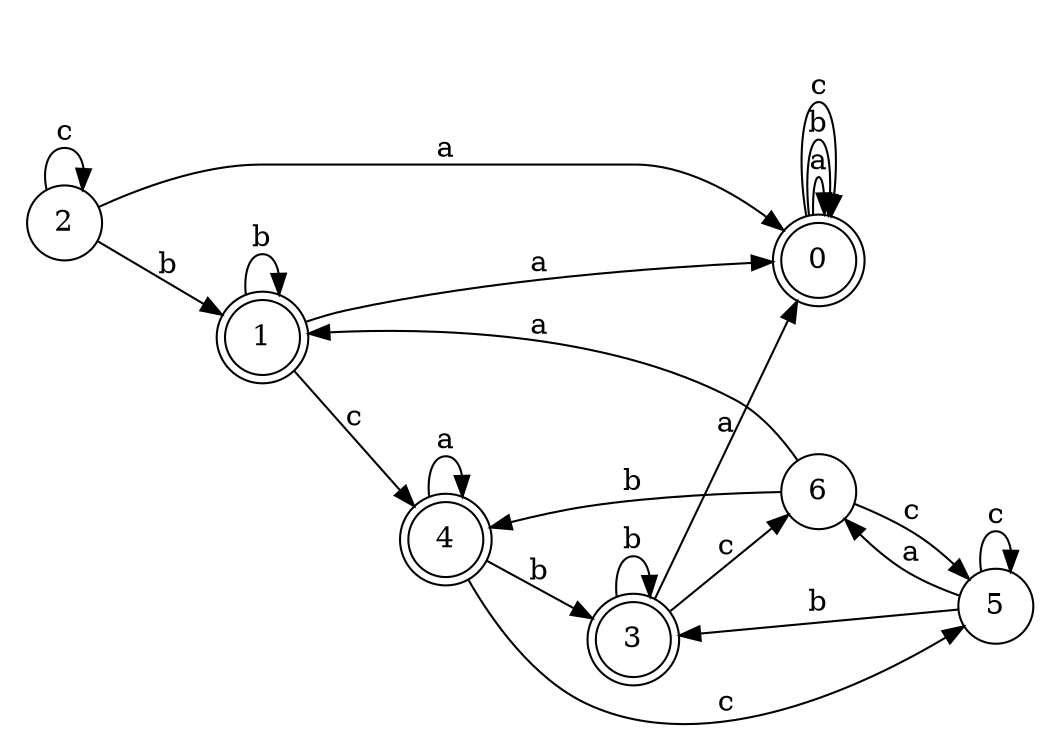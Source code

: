 digraph n6_3 {
__start0 [label="" shape="none"];

rankdir=LR;
size="8,5";

s0 [style="rounded,filled", color="black", fillcolor="white" shape="doublecircle", label="0"];
s1 [style="rounded,filled", color="black", fillcolor="white" shape="doublecircle", label="1"];
s2 [style="filled", color="black", fillcolor="white" shape="circle", label="2"];
s3 [style="rounded,filled", color="black", fillcolor="white" shape="doublecircle", label="3"];
s4 [style="rounded,filled", color="black", fillcolor="white" shape="doublecircle", label="4"];
s5 [style="filled", color="black", fillcolor="white" shape="circle", label="5"];
s6 [style="filled", color="black", fillcolor="white" shape="circle", label="6"];
s0 -> s0 [label="a"];
s0 -> s0 [label="b"];
s0 -> s0 [label="c"];
s1 -> s0 [label="a"];
s1 -> s1 [label="b"];
s1 -> s4 [label="c"];
s2 -> s0 [label="a"];
s2 -> s1 [label="b"];
s2 -> s2 [label="c"];
s3 -> s0 [label="a"];
s3 -> s3 [label="b"];
s3 -> s6 [label="c"];
s4 -> s4 [label="a"];
s4 -> s3 [label="b"];
s4 -> s5 [label="c"];
s5 -> s6 [label="a"];
s5 -> s3 [label="b"];
s5 -> s5 [label="c"];
s6 -> s1 [label="a"];
s6 -> s4 [label="b"];
s6 -> s5 [label="c"];

}